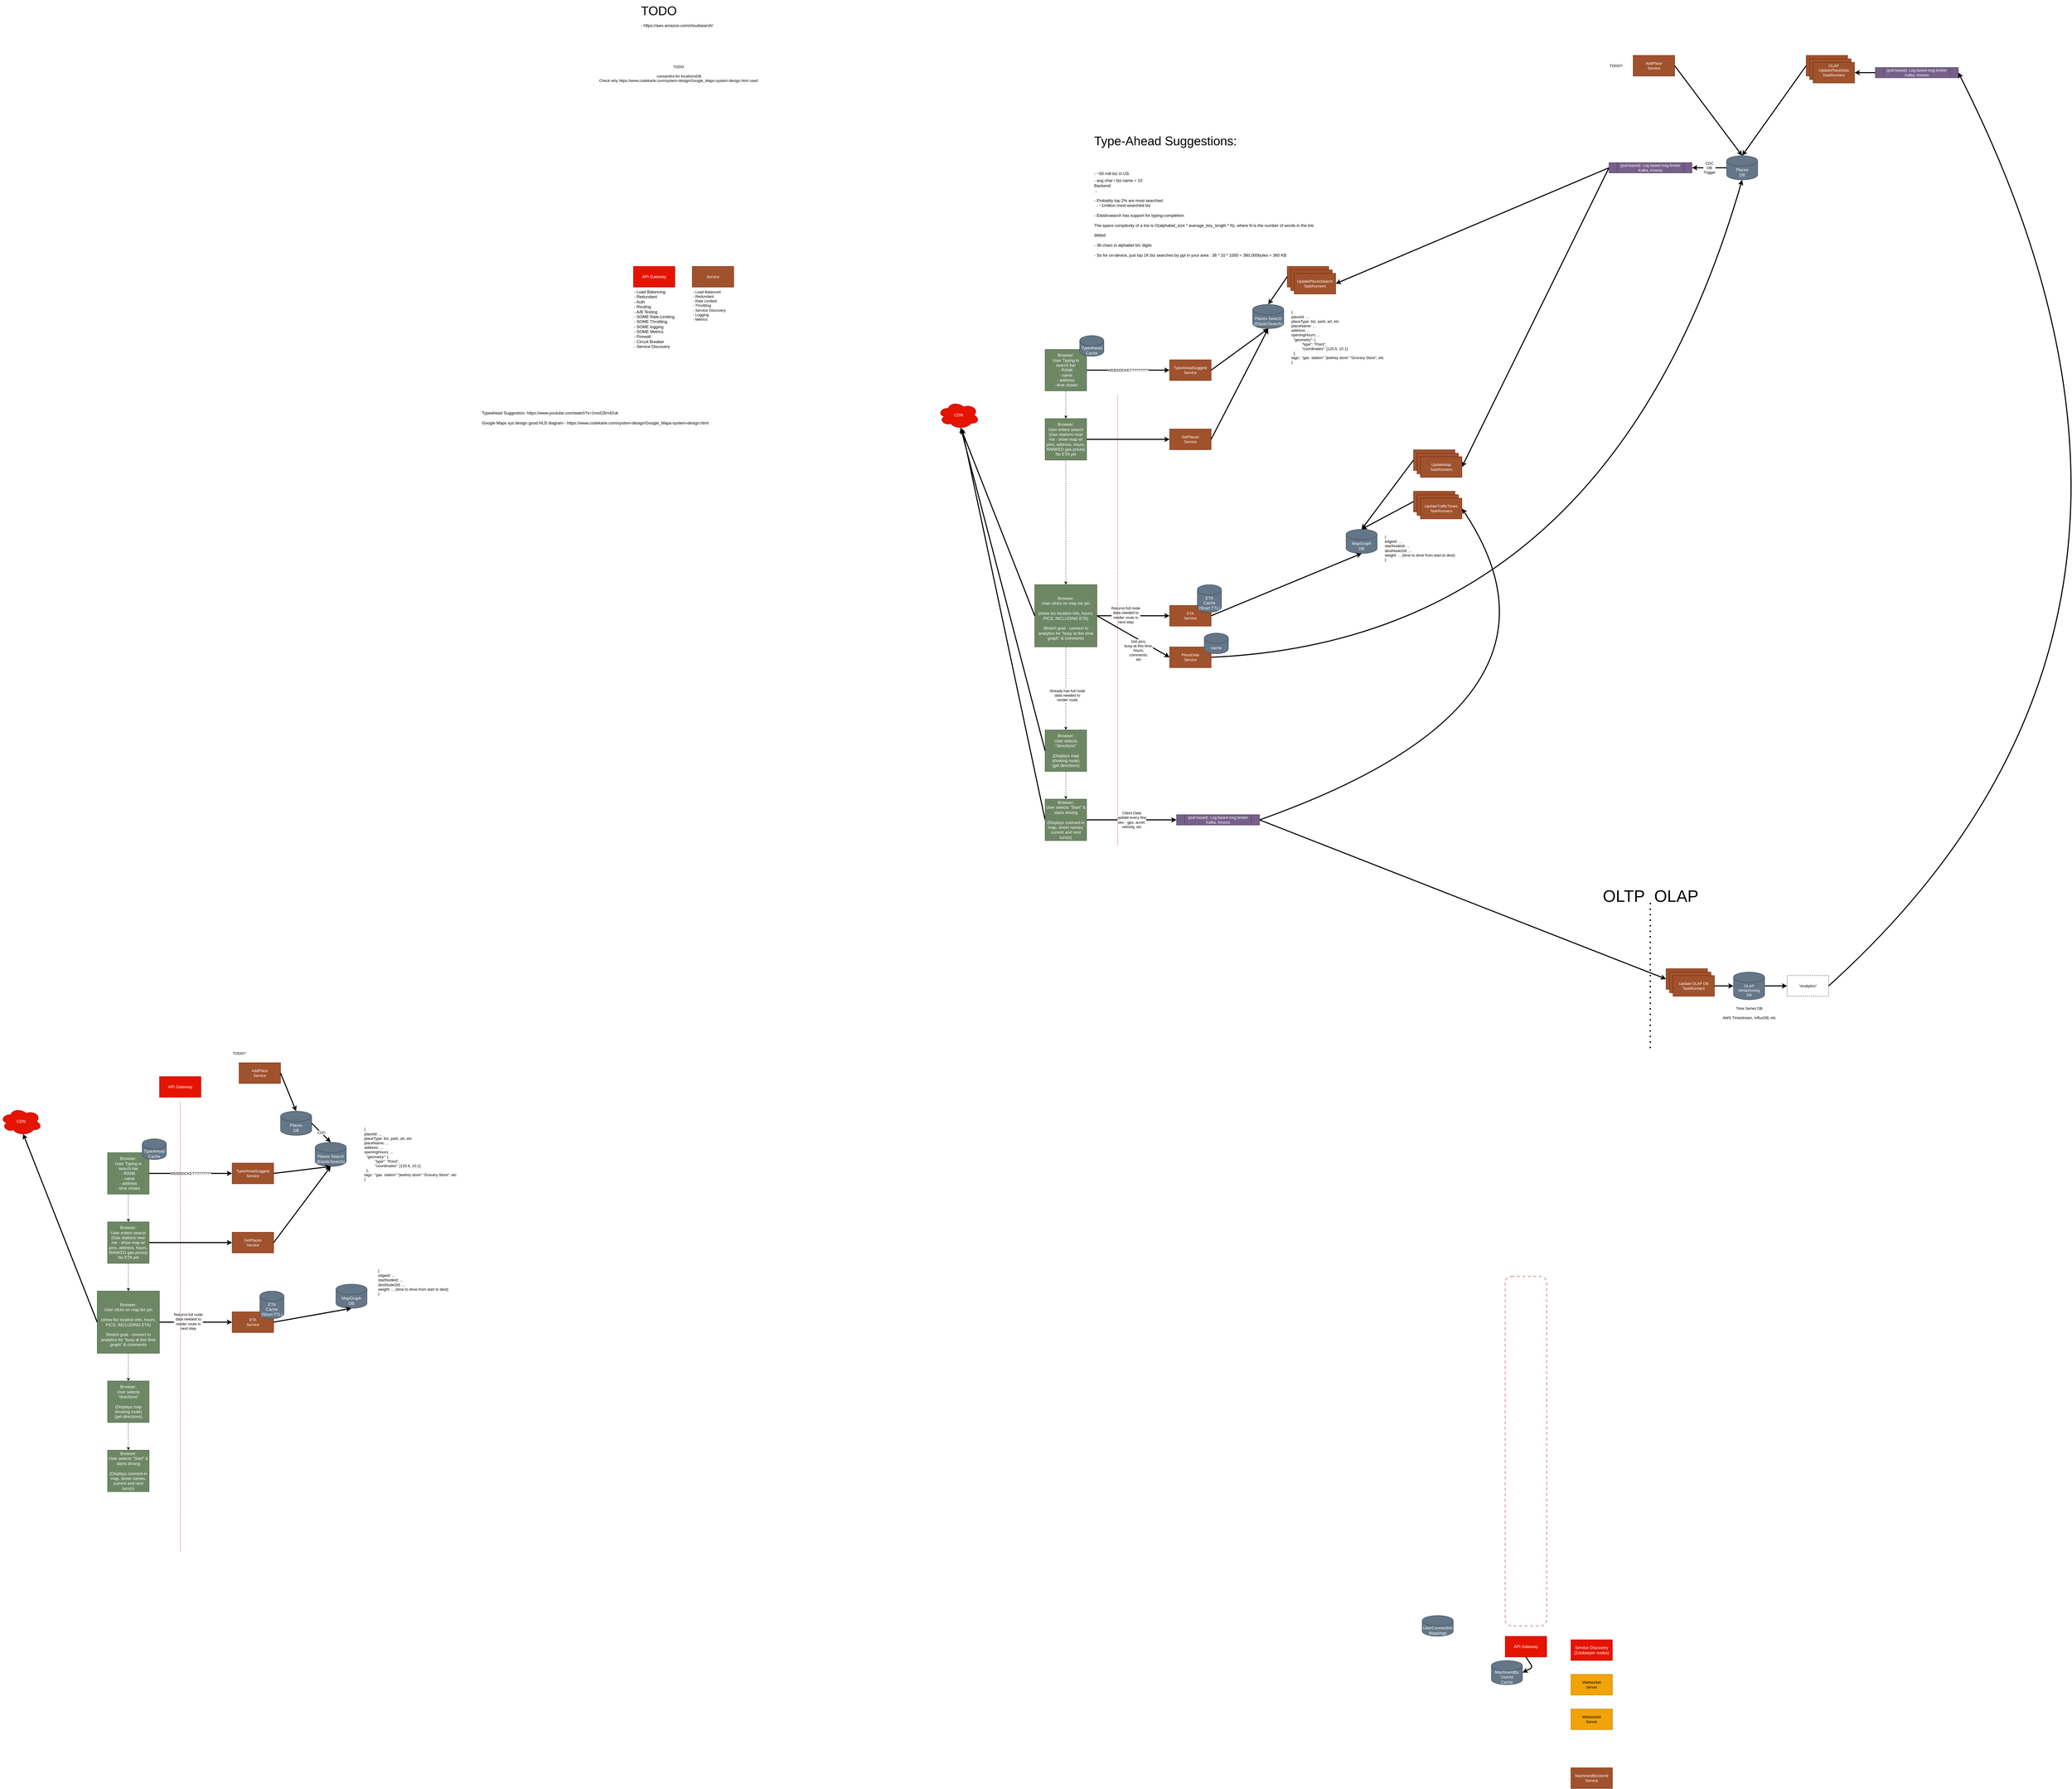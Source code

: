 <mxfile version="22.1.11" type="github">
  <diagram name="Page-1" id="2I9EhMeUA_te9yX8Prx0">
    <mxGraphModel dx="5351" dy="2114" grid="1" gridSize="10" guides="1" tooltips="1" connect="1" arrows="1" fold="1" page="1" pageScale="1" pageWidth="850" pageHeight="1100" math="0" shadow="0">
      <root>
        <mxCell id="0" />
        <mxCell id="1" parent="0" />
        <mxCell id="7P7Zeam2r1IZ2mJIhG_Y-3" value="" style="edgeStyle=orthogonalEdgeStyle;rounded=0;orthogonalLoop=1;jettySize=auto;html=1;dashed=1;" parent="1" source="7P7Zeam2r1IZ2mJIhG_Y-1" target="7P7Zeam2r1IZ2mJIhG_Y-2" edge="1">
          <mxGeometry relative="1" as="geometry" />
        </mxCell>
        <mxCell id="7P7Zeam2r1IZ2mJIhG_Y-43" value="WEBSOCKET????????" style="edgeStyle=none;shape=connector;curved=1;rounded=1;orthogonalLoop=1;jettySize=auto;html=1;exitX=1;exitY=0.5;exitDx=0;exitDy=0;entryX=0;entryY=0.5;entryDx=0;entryDy=0;labelBackgroundColor=default;strokeColor=default;strokeWidth=3;align=center;verticalAlign=middle;fontFamily=Helvetica;fontSize=11;fontColor=default;endArrow=classic;" parent="1" source="7P7Zeam2r1IZ2mJIhG_Y-1" target="7P7Zeam2r1IZ2mJIhG_Y-42" edge="1">
          <mxGeometry relative="1" as="geometry" />
        </mxCell>
        <mxCell id="7P7Zeam2r1IZ2mJIhG_Y-1" value="Browser:&lt;br&gt;User Typing in&lt;br&gt;&lt;div&gt;search bar&lt;br&gt;&lt;/div&gt;&lt;div&gt;- RANK&lt;br&gt;- name&lt;br&gt;- address&lt;br&gt;- time closes&lt;br&gt;&lt;/div&gt;" style="whiteSpace=wrap;html=1;aspect=fixed;fillColor=#6d8764;fontColor=#ffffff;strokeColor=#3A5431;" parent="1" vertex="1">
          <mxGeometry x="360" y="70" width="120" height="120" as="geometry" />
        </mxCell>
        <mxCell id="7P7Zeam2r1IZ2mJIhG_Y-9" value="" style="edgeStyle=orthogonalEdgeStyle;rounded=0;orthogonalLoop=1;jettySize=auto;html=1;dashed=1;" parent="1" source="7P7Zeam2r1IZ2mJIhG_Y-2" target="7P7Zeam2r1IZ2mJIhG_Y-8" edge="1">
          <mxGeometry relative="1" as="geometry" />
        </mxCell>
        <mxCell id="7P7Zeam2r1IZ2mJIhG_Y-46" style="edgeStyle=none;shape=connector;curved=1;rounded=1;orthogonalLoop=1;jettySize=auto;html=1;exitX=1;exitY=0.5;exitDx=0;exitDy=0;entryX=0;entryY=0.5;entryDx=0;entryDy=0;labelBackgroundColor=default;strokeColor=default;strokeWidth=3;align=center;verticalAlign=middle;fontFamily=Helvetica;fontSize=11;fontColor=default;endArrow=classic;" parent="1" source="7P7Zeam2r1IZ2mJIhG_Y-2" target="7P7Zeam2r1IZ2mJIhG_Y-45" edge="1">
          <mxGeometry relative="1" as="geometry" />
        </mxCell>
        <mxCell id="7P7Zeam2r1IZ2mJIhG_Y-2" value="Browser:&lt;br&gt;User enters search (Gas stations near me - show map w/ pins, address, hours, RANKED gas prices)&lt;br&gt;No ETA yet" style="whiteSpace=wrap;html=1;aspect=fixed;fillColor=#6d8764;fontColor=#ffffff;strokeColor=#3A5431;" parent="1" vertex="1">
          <mxGeometry x="360" y="270" width="120" height="120" as="geometry" />
        </mxCell>
        <mxCell id="7P7Zeam2r1IZ2mJIhG_Y-12" value="" style="edgeStyle=orthogonalEdgeStyle;rounded=0;orthogonalLoop=1;jettySize=auto;html=1;dashed=1;" parent="1" source="7P7Zeam2r1IZ2mJIhG_Y-6" target="7P7Zeam2r1IZ2mJIhG_Y-11" edge="1">
          <mxGeometry relative="1" as="geometry" />
        </mxCell>
        <mxCell id="7P7Zeam2r1IZ2mJIhG_Y-6" value="Browser:&lt;br&gt;User selects &quot;directions&quot;&lt;br&gt; &lt;br&gt;(Displays map showing route)&lt;br&gt;(get directions)" style="whiteSpace=wrap;html=1;aspect=fixed;fillColor=#6d8764;fontColor=#ffffff;strokeColor=#3A5431;" parent="1" vertex="1">
          <mxGeometry x="360" y="1170" width="120" height="120" as="geometry" />
        </mxCell>
        <mxCell id="7P7Zeam2r1IZ2mJIhG_Y-10" value="" style="edgeStyle=orthogonalEdgeStyle;rounded=0;orthogonalLoop=1;jettySize=auto;html=1;dashed=1;" parent="1" source="7P7Zeam2r1IZ2mJIhG_Y-8" target="7P7Zeam2r1IZ2mJIhG_Y-6" edge="1">
          <mxGeometry relative="1" as="geometry" />
        </mxCell>
        <mxCell id="iXKo_MBIXvuYCFxhrPrw-88" value="Already has full node&lt;br&gt;data needed to &lt;br&gt;render route" style="edgeLabel;html=1;align=center;verticalAlign=middle;resizable=0;points=[];fontSize=11;fontFamily=Helvetica;fontColor=default;" vertex="1" connectable="0" parent="7P7Zeam2r1IZ2mJIhG_Y-10">
          <mxGeometry x="0.163" y="4" relative="1" as="geometry">
            <mxPoint as="offset" />
          </mxGeometry>
        </mxCell>
        <mxCell id="iXKo_MBIXvuYCFxhrPrw-3" style="orthogonalLoop=1;jettySize=auto;html=1;exitX=1;exitY=0.5;exitDx=0;exitDy=0;strokeWidth=3;" edge="1" parent="1" source="7P7Zeam2r1IZ2mJIhG_Y-8" target="iXKo_MBIXvuYCFxhrPrw-2">
          <mxGeometry relative="1" as="geometry" />
        </mxCell>
        <mxCell id="iXKo_MBIXvuYCFxhrPrw-9" value="Returns full node&lt;br&gt;data needed to &lt;br&gt;render route in&lt;br&gt;next step" style="edgeLabel;html=1;align=center;verticalAlign=middle;resizable=0;points=[];fontSize=11;fontFamily=Helvetica;fontColor=default;" vertex="1" connectable="0" parent="iXKo_MBIXvuYCFxhrPrw-3">
          <mxGeometry x="-0.208" y="2" relative="1" as="geometry">
            <mxPoint as="offset" />
          </mxGeometry>
        </mxCell>
        <mxCell id="iXKo_MBIXvuYCFxhrPrw-59" style="edgeStyle=none;shape=connector;rounded=1;orthogonalLoop=1;jettySize=auto;html=1;exitX=1;exitY=0.5;exitDx=0;exitDy=0;entryX=0;entryY=0.5;entryDx=0;entryDy=0;labelBackgroundColor=default;strokeColor=default;strokeWidth=3;align=center;verticalAlign=middle;fontFamily=Helvetica;fontSize=11;fontColor=default;endArrow=classic;" edge="1" parent="1" source="7P7Zeam2r1IZ2mJIhG_Y-8" target="iXKo_MBIXvuYCFxhrPrw-58">
          <mxGeometry relative="1" as="geometry" />
        </mxCell>
        <mxCell id="iXKo_MBIXvuYCFxhrPrw-78" value="Get pics,&lt;br&gt;&lt;div&gt;busy at this time,&lt;/div&gt;&lt;div&gt;hours, &lt;br&gt;comments,&lt;/div&gt;&lt;div&gt;etc&lt;br&gt;&lt;/div&gt;" style="edgeLabel;html=1;align=center;verticalAlign=middle;resizable=0;points=[];fontSize=11;fontFamily=Helvetica;fontColor=default;" vertex="1" connectable="0" parent="iXKo_MBIXvuYCFxhrPrw-59">
          <mxGeometry x="0.015" y="-1" relative="1" as="geometry">
            <mxPoint x="14" y="38" as="offset" />
          </mxGeometry>
        </mxCell>
        <mxCell id="7P7Zeam2r1IZ2mJIhG_Y-8" value="&lt;br&gt;Browser:&lt;br&gt;User clicks on map biz pin &lt;br&gt;&lt;br&gt;(show biz location info, hours, PICS, INCLUDING ETA)&lt;br&gt;&lt;br&gt;Stretch goal - connect to analytics for &quot;busy at this time graph&quot; &amp;amp; comments&lt;br&gt;" style="whiteSpace=wrap;html=1;aspect=fixed;fillColor=#6d8764;fontColor=#ffffff;strokeColor=#3A5431;" parent="1" vertex="1">
          <mxGeometry x="330" y="750" width="180" height="180" as="geometry" />
        </mxCell>
        <mxCell id="iXKo_MBIXvuYCFxhrPrw-90" style="edgeStyle=none;shape=connector;rounded=1;orthogonalLoop=1;jettySize=auto;html=1;exitX=0;exitY=0.5;exitDx=0;exitDy=0;labelBackgroundColor=default;strokeColor=default;strokeWidth=3;align=center;verticalAlign=middle;fontFamily=Helvetica;fontSize=11;fontColor=default;endArrow=classic;" edge="1" parent="1" source="7P7Zeam2r1IZ2mJIhG_Y-11">
          <mxGeometry relative="1" as="geometry">
            <mxPoint x="120" y="300" as="targetPoint" />
          </mxGeometry>
        </mxCell>
        <mxCell id="iXKo_MBIXvuYCFxhrPrw-94" value="Client Data&lt;br&gt;update every few&lt;br&gt;sec - gps, accel,&lt;br&gt;velocity, etc" style="edgeStyle=none;shape=connector;rounded=1;orthogonalLoop=1;jettySize=auto;html=1;exitX=1;exitY=0.5;exitDx=0;exitDy=0;entryX=0;entryY=0.5;entryDx=0;entryDy=0;labelBackgroundColor=default;strokeColor=default;strokeWidth=3;align=center;verticalAlign=middle;fontFamily=Helvetica;fontSize=11;fontColor=default;endArrow=classic;" edge="1" parent="1" source="7P7Zeam2r1IZ2mJIhG_Y-11" target="iXKo_MBIXvuYCFxhrPrw-93">
          <mxGeometry relative="1" as="geometry" />
        </mxCell>
        <mxCell id="7P7Zeam2r1IZ2mJIhG_Y-11" value="Browser:&lt;br&gt;User selects &quot;Start&quot; &amp;amp; starts driving&lt;br&gt; &lt;br&gt;(Displays zoomed-in map, street names, current and next turn(s)" style="whiteSpace=wrap;html=1;aspect=fixed;fillColor=#6d8764;fontColor=#ffffff;strokeColor=#3A5431;" parent="1" vertex="1">
          <mxGeometry x="360" y="1370" width="120" height="120" as="geometry" />
        </mxCell>
        <mxCell id="7P7Zeam2r1IZ2mJIhG_Y-14" value="Typeahead Suggestion- https://www.youtube.com/watch?v=1moO3rn42uk&#xa;&#xa;Google Maps sys design good HLD diagram - https://www.codekarle.com/system-design/Google_Maps-system-design.html&#xa;&#xa;&#xa;&#xa;" style="text;whiteSpace=wrap;" parent="1" vertex="1">
          <mxGeometry x="-1270" y="240" width="760" height="40" as="geometry" />
        </mxCell>
        <mxCell id="7P7Zeam2r1IZ2mJIhG_Y-15" value="&lt;div style=&quot;font-size: 36px;&quot; align=&quot;left&quot;&gt;&lt;font style=&quot;font-size: 36px;&quot;&gt;Type-Ahead Suggestions:&lt;br&gt;&lt;br&gt;&lt;font style=&quot;font-size: 12px;&quot;&gt;- ~50 mill biz in US&lt;/font&gt;&lt;/font&gt;&lt;/div&gt;&lt;div align=&quot;left&quot;&gt;&lt;font style=&quot;font-size: 12px;&quot;&gt;&lt;font style=&quot;font-size: 12px;&quot;&gt;- avg char / biz name = 10&lt;br&gt;Backend:&lt;/font&gt;&lt;/font&gt;&lt;/div&gt;&lt;div align=&quot;left&quot;&gt;&lt;font style=&quot;font-size: 12px;&quot;&gt;&lt;font style=&quot;font-size: 12px;&quot;&gt;...&lt;br&gt;&lt;/font&gt;&lt;/font&gt;&lt;/div&gt;&lt;div align=&quot;left&quot;&gt;&lt;font style=&quot;font-size: 12px;&quot;&gt;&lt;font style=&quot;font-size: 12px;&quot;&gt;&lt;br&gt;&lt;/font&gt;&lt;/font&gt;&lt;/div&gt;&lt;div align=&quot;left&quot;&gt;&lt;font style=&quot;font-size: 12px;&quot;&gt;&lt;font style=&quot;font-size: 12px;&quot;&gt;- Probably top 2% are most searched&lt;/font&gt;&lt;/font&gt;&lt;/div&gt;&lt;div align=&quot;left&quot;&gt;&lt;font style=&quot;font-size: 12px;&quot;&gt;&lt;font style=&quot;font-size: 12px;&quot;&gt;&amp;nbsp; - ~1million most-searched biz&lt;/font&gt;&lt;/font&gt;&lt;/div&gt;&lt;div align=&quot;left&quot;&gt;&lt;font style=&quot;font-size: 12px;&quot;&gt;&lt;font style=&quot;font-size: 12px;&quot;&gt;&lt;br&gt;&lt;/font&gt;&lt;/font&gt;&lt;/div&gt;&lt;div align=&quot;left&quot;&gt;&lt;font style=&quot;font-size: 12px;&quot;&gt;&lt;font style=&quot;font-size: 12px;&quot;&gt;- Elasticsearch has support for typing-completion&lt;br&gt;&lt;/font&gt;&lt;/font&gt;&lt;/div&gt;&lt;div align=&quot;left&quot;&gt;&lt;font style=&quot;font-size: 12px;&quot;&gt;&lt;font style=&quot;font-size: 12px;&quot;&gt;&lt;br&gt;&lt;/font&gt;&lt;/font&gt;&lt;/div&gt;&lt;div align=&quot;left&quot;&gt;&lt;font style=&quot;font-size: 12px;&quot;&gt;&lt;font style=&quot;font-size: 12px;&quot;&gt;The space complexity of a trie is O(alphabet_size * average_key_length * N), where N is the number of words in the trie&lt;br&gt;&lt;/font&gt;&lt;/font&gt;&lt;/div&gt;&lt;div align=&quot;left&quot;&gt;&lt;font style=&quot;font-size: 12px;&quot;&gt;&lt;font style=&quot;font-size: 12px;&quot;&gt;&amp;nbsp; &lt;br&gt;&lt;/font&gt;&lt;/font&gt;&lt;/div&gt;&lt;div align=&quot;left&quot;&gt;&lt;font style=&quot;font-size: 12px;&quot;&gt;dddsd&lt;br&gt;&lt;/font&gt;&lt;/div&gt;&lt;div&gt;&lt;br&gt;&lt;/div&gt;&lt;div&gt;- 36 chars in alphabet b/c digits&lt;/div&gt;&lt;div&gt;&lt;br&gt;&lt;/div&gt;&lt;div&gt;- So for on-device, just top 1K biz searches by ppl in your area : 36 * 10 * 1000 = 360,000bytes = 360 KB&lt;br&gt;&lt;/div&gt;" style="text;html=1;align=left;verticalAlign=middle;resizable=0;points=[];autosize=1;strokeColor=none;fillColor=none;" parent="1" vertex="1">
          <mxGeometry x="500" y="-560" width="670" height="370" as="geometry" />
        </mxCell>
        <mxCell id="7P7Zeam2r1IZ2mJIhG_Y-17" value="TypeAhead&lt;br&gt;Cache" style="shape=cylinder3;whiteSpace=wrap;html=1;boundedLbl=1;backgroundOutline=1;size=15;fillColor=#647687;fontColor=#ffffff;strokeColor=#314354;" parent="1" vertex="1">
          <mxGeometry x="460" y="30" width="70" height="60" as="geometry" />
        </mxCell>
        <mxCell id="7P7Zeam2r1IZ2mJIhG_Y-18" value="&lt;div style=&quot;font-size: 36px;&quot; align=&quot;left&quot;&gt;TODO&lt;/div&gt;&lt;div align=&quot;left&quot;&gt;&lt;br&gt;&lt;/div&gt;&lt;div align=&quot;left&quot;&gt;- https://aws.amazon.com/cloudsearch/&lt;br&gt;&lt;/div&gt;" style="text;html=1;align=left;verticalAlign=middle;resizable=0;points=[];autosize=1;strokeColor=none;fillColor=none;" parent="1" vertex="1">
          <mxGeometry x="-810" y="-940" width="240" height="90" as="geometry" />
        </mxCell>
        <mxCell id="7P7Zeam2r1IZ2mJIhG_Y-19" value="CDN" style="ellipse;shape=cloud;whiteSpace=wrap;html=1;fillColor=#e51400;fontColor=#ffffff;strokeColor=#B20000;" parent="1" vertex="1">
          <mxGeometry x="50" y="220" width="120" height="80" as="geometry" />
        </mxCell>
        <mxCell id="7P7Zeam2r1IZ2mJIhG_Y-21" value="API Gateway" style="rounded=0;whiteSpace=wrap;html=1;fillColor=#e51400;fontColor=#ffffff;strokeColor=#B20000;" parent="1" vertex="1">
          <mxGeometry x="1690" y="3790" width="120" height="60" as="geometry" />
        </mxCell>
        <mxCell id="7P7Zeam2r1IZ2mJIhG_Y-23" value="API Gateway" style="rounded=0;whiteSpace=wrap;html=1;fillColor=#e51400;fontColor=#ffffff;strokeColor=#B20000;" parent="1" vertex="1">
          <mxGeometry x="-830" y="-170" width="120" height="60" as="geometry" />
        </mxCell>
        <mxCell id="7P7Zeam2r1IZ2mJIhG_Y-24" value="&lt;div align=&quot;left&quot;&gt;- Load Balancing&lt;/div&gt;&lt;div align=&quot;left&quot;&gt;- Redundant&lt;/div&gt;&lt;div align=&quot;left&quot;&gt;- Auth&lt;/div&gt;&lt;div align=&quot;left&quot;&gt;- Routing&lt;/div&gt;&lt;div align=&quot;left&quot;&gt;- A/B Testing&lt;/div&gt;&lt;div align=&quot;left&quot;&gt;- SOME Rate-Limiting&lt;/div&gt;&lt;div align=&quot;left&quot;&gt;- SOME Throttling&lt;/div&gt;&lt;div align=&quot;left&quot;&gt;- SOME logging&lt;/div&gt;&lt;div align=&quot;left&quot;&gt;- SOME Metrics&lt;/div&gt;&lt;div align=&quot;left&quot;&gt;- Firewall&lt;/div&gt;&lt;div align=&quot;left&quot;&gt;- Circuit Breaker&lt;/div&gt;&lt;div align=&quot;left&quot;&gt;- Service Discovery&lt;br&gt;&lt;/div&gt;&lt;div align=&quot;left&quot;&gt;&lt;br&gt;&lt;/div&gt;" style="text;html=1;align=left;verticalAlign=middle;resizable=0;points=[];autosize=1;strokeColor=none;fillColor=none;" parent="1" vertex="1">
          <mxGeometry x="-830" y="-110" width="140" height="200" as="geometry" />
        </mxCell>
        <mxCell id="7P7Zeam2r1IZ2mJIhG_Y-25" value="" style="endArrow=none;dashed=1;html=1;rounded=0;fillColor=#e51400;strokeColor=#B20000;" parent="1" edge="1">
          <mxGeometry width="50" height="50" relative="1" as="geometry">
            <mxPoint x="570" y="1502.424" as="sourcePoint" />
            <mxPoint x="570" y="200" as="targetPoint" />
          </mxGeometry>
        </mxCell>
        <mxCell id="7P7Zeam2r1IZ2mJIhG_Y-26" value="Places Search&lt;br&gt;(ElasticSearch)" style="shape=cylinder3;whiteSpace=wrap;html=1;boundedLbl=1;backgroundOutline=1;size=15;fillColor=#647687;fontColor=#ffffff;strokeColor=#314354;" parent="1" vertex="1">
          <mxGeometry x="960" y="-60" width="90" height="70" as="geometry" />
        </mxCell>
        <mxCell id="iXKo_MBIXvuYCFxhrPrw-63" value="CDC&lt;br&gt;DB&lt;br&gt;Trigger" style="edgeStyle=none;shape=connector;rounded=1;orthogonalLoop=1;jettySize=auto;html=1;exitX=0;exitY=0.5;exitDx=0;exitDy=0;exitPerimeter=0;entryX=1;entryY=0.5;entryDx=0;entryDy=0;labelBackgroundColor=default;strokeColor=default;strokeWidth=3;align=center;verticalAlign=middle;fontFamily=Helvetica;fontSize=11;fontColor=default;endArrow=classic;" edge="1" parent="1" source="7P7Zeam2r1IZ2mJIhG_Y-27" target="iXKo_MBIXvuYCFxhrPrw-62">
          <mxGeometry relative="1" as="geometry" />
        </mxCell>
        <mxCell id="7P7Zeam2r1IZ2mJIhG_Y-27" value="Places&lt;br&gt;DB&lt;br&gt;" style="shape=cylinder3;whiteSpace=wrap;html=1;boundedLbl=1;backgroundOutline=1;size=15;fillColor=#647687;fontColor=#ffffff;strokeColor=#314354;" parent="1" vertex="1">
          <mxGeometry x="2330" y="-490" width="90" height="70" as="geometry" />
        </mxCell>
        <mxCell id="7P7Zeam2r1IZ2mJIhG_Y-31" value="AddPlace&lt;br&gt;Service" style="rounded=0;whiteSpace=wrap;html=1;fontFamily=Helvetica;fontSize=11;fontColor=#ffffff;fillColor=#a0522d;strokeColor=#6D1F00;" parent="1" vertex="1">
          <mxGeometry x="2060" y="-780" width="120" height="60" as="geometry" />
        </mxCell>
        <mxCell id="7P7Zeam2r1IZ2mJIhG_Y-32" style="edgeStyle=none;shape=connector;curved=1;rounded=1;orthogonalLoop=1;jettySize=auto;html=1;exitX=1;exitY=0.5;exitDx=0;exitDy=0;entryX=0.5;entryY=0;entryDx=0;entryDy=0;entryPerimeter=0;labelBackgroundColor=default;strokeColor=default;strokeWidth=3;align=center;verticalAlign=middle;fontFamily=Helvetica;fontSize=11;fontColor=default;endArrow=classic;" parent="1" source="7P7Zeam2r1IZ2mJIhG_Y-31" target="7P7Zeam2r1IZ2mJIhG_Y-27" edge="1">
          <mxGeometry relative="1" as="geometry" />
        </mxCell>
        <mxCell id="7P7Zeam2r1IZ2mJIhG_Y-33" value="TODO?" style="text;html=1;align=center;verticalAlign=middle;resizable=0;points=[];autosize=1;strokeColor=none;fillColor=none;fontSize=11;fontFamily=Helvetica;fontColor=default;" parent="1" vertex="1">
          <mxGeometry x="1980" y="-765" width="60" height="30" as="geometry" />
        </mxCell>
        <mxCell id="7P7Zeam2r1IZ2mJIhG_Y-34" value="Service" style="rounded=0;whiteSpace=wrap;html=1;fontFamily=Helvetica;fontSize=11;fontColor=#ffffff;fillColor=#a0522d;strokeColor=#6D1F00;" parent="1" vertex="1">
          <mxGeometry x="-660" y="-170" width="120" height="60" as="geometry" />
        </mxCell>
        <mxCell id="7P7Zeam2r1IZ2mJIhG_Y-35" value="&lt;div align=&quot;left&quot;&gt;- Load Balanced&lt;/div&gt;&lt;div align=&quot;left&quot;&gt;- Redundant&lt;br&gt;&lt;/div&gt;&lt;div align=&quot;left&quot;&gt;- Rate Limited&lt;/div&gt;&lt;div align=&quot;left&quot;&gt;- Throttling&lt;/div&gt;&lt;div align=&quot;left&quot;&gt;- Service Discovery&lt;/div&gt;&lt;div align=&quot;left&quot;&gt;- Logging&lt;/div&gt;&lt;div align=&quot;left&quot;&gt;- Metrics&lt;/div&gt;&lt;div align=&quot;left&quot;&gt;&lt;br&gt;&lt;/div&gt;" style="text;html=1;align=left;verticalAlign=middle;resizable=0;points=[];autosize=1;strokeColor=none;fillColor=none;fontSize=11;fontFamily=Helvetica;fontColor=default;" parent="1" vertex="1">
          <mxGeometry x="-660" y="-110" width="120" height="120" as="geometry" />
        </mxCell>
        <mxCell id="7P7Zeam2r1IZ2mJIhG_Y-36" value="&lt;div align=&quot;left&quot;&gt;{&lt;/div&gt;&lt;div align=&quot;left&quot;&gt;placeId: ...&lt;/div&gt;&lt;div align=&quot;left&quot;&gt;placeType: biz, park, art, etc&lt;br&gt;&lt;/div&gt;&lt;div align=&quot;left&quot;&gt;placeName: ...&lt;/div&gt;&lt;div align=&quot;left&quot;&gt;address: ...&lt;/div&gt;&lt;div align=&quot;left&quot;&gt;openingHours: ...&lt;/div&gt;&lt;div align=&quot;left&quot;&gt;&amp;nbsp; &quot;geometry&quot;: {&lt;br&gt;&amp;nbsp;&amp;nbsp;&lt;span style=&quot;white-space: pre;&quot;&gt;&#x9;&lt;/span&gt;&amp;nbsp; &quot;type&quot;: &quot;Point&quot;,&lt;br&gt;&lt;span style=&quot;white-space: pre;&quot;&gt;&#x9;&lt;/span&gt;&amp;nbsp; &quot;coordinates&quot;: [125.6, 10.1]&lt;br&gt;&amp;nbsp; },&lt;/div&gt;&lt;div align=&quot;left&quot;&gt;tags:: &quot;gas&amp;nbsp; station&quot; &quot;jewlrey store&quot; &quot;Grocery Store&quot;, etc&lt;/div&gt;&lt;div align=&quot;left&quot;&gt;}&lt;br&gt;&lt;/div&gt;" style="text;html=1;align=left;verticalAlign=middle;resizable=0;points=[];autosize=1;strokeColor=none;fillColor=none;fontSize=11;fontFamily=Helvetica;fontColor=default;" parent="1" vertex="1">
          <mxGeometry x="1070" y="-50" width="310" height="170" as="geometry" />
        </mxCell>
        <mxCell id="7P7Zeam2r1IZ2mJIhG_Y-42" value="TypeAheadSuggest&lt;br&gt;Service" style="rounded=0;whiteSpace=wrap;html=1;fontFamily=Helvetica;fontSize=11;fontColor=#ffffff;fillColor=#a0522d;strokeColor=#6D1F00;" parent="1" vertex="1">
          <mxGeometry x="720" y="100" width="120" height="60" as="geometry" />
        </mxCell>
        <mxCell id="7P7Zeam2r1IZ2mJIhG_Y-45" value="GetPlaces&lt;br&gt;Service" style="rounded=0;whiteSpace=wrap;html=1;fontFamily=Helvetica;fontSize=11;fontColor=#ffffff;fillColor=#a0522d;strokeColor=#6D1F00;" parent="1" vertex="1">
          <mxGeometry x="720" y="300" width="120" height="60" as="geometry" />
        </mxCell>
        <mxCell id="iXKo_MBIXvuYCFxhrPrw-1" style="orthogonalLoop=1;jettySize=auto;html=1;exitX=0;exitY=0.5;exitDx=0;exitDy=0;entryX=0.55;entryY=0.95;entryDx=0;entryDy=0;entryPerimeter=0;strokeWidth=3;" edge="1" parent="1" source="7P7Zeam2r1IZ2mJIhG_Y-8" target="7P7Zeam2r1IZ2mJIhG_Y-19">
          <mxGeometry relative="1" as="geometry" />
        </mxCell>
        <mxCell id="iXKo_MBIXvuYCFxhrPrw-2" value="ETA&lt;br&gt;Service" style="rounded=0;whiteSpace=wrap;html=1;fontFamily=Helvetica;fontSize=11;fontColor=#ffffff;fillColor=#a0522d;strokeColor=#6D1F00;" vertex="1" parent="1">
          <mxGeometry x="720" y="810" width="120" height="60" as="geometry" />
        </mxCell>
        <mxCell id="iXKo_MBIXvuYCFxhrPrw-4" value="ETA&lt;br&gt;Cache&lt;br&gt;(Short TTL)" style="shape=cylinder3;whiteSpace=wrap;html=1;boundedLbl=1;backgroundOutline=1;size=15;fillColor=#647687;fontColor=#ffffff;strokeColor=#314354;" vertex="1" parent="1">
          <mxGeometry x="800" y="750" width="70" height="80" as="geometry" />
        </mxCell>
        <mxCell id="iXKo_MBIXvuYCFxhrPrw-5" value="MapGraph&lt;br&gt;DB" style="shape=cylinder3;whiteSpace=wrap;html=1;boundedLbl=1;backgroundOutline=1;size=15;fillColor=#647687;fontColor=#ffffff;strokeColor=#314354;" vertex="1" parent="1">
          <mxGeometry x="1230" y="590" width="90" height="70" as="geometry" />
        </mxCell>
        <mxCell id="iXKo_MBIXvuYCFxhrPrw-6" style="edgeStyle=none;shape=connector;rounded=1;orthogonalLoop=1;jettySize=auto;html=1;exitX=1;exitY=0.5;exitDx=0;exitDy=0;entryX=0.5;entryY=1;entryDx=0;entryDy=0;entryPerimeter=0;labelBackgroundColor=default;strokeColor=default;strokeWidth=3;align=center;verticalAlign=middle;fontFamily=Helvetica;fontSize=11;fontColor=default;endArrow=classic;" edge="1" parent="1" source="iXKo_MBIXvuYCFxhrPrw-2" target="iXKo_MBIXvuYCFxhrPrw-5">
          <mxGeometry relative="1" as="geometry" />
        </mxCell>
        <mxCell id="iXKo_MBIXvuYCFxhrPrw-7" value="&lt;div align=&quot;left&quot;&gt;{&lt;/div&gt;&lt;div align=&quot;left&quot;&gt;edgeId: ...&lt;/div&gt;&lt;div align=&quot;left&quot;&gt;startNodeId: ...&lt;/div&gt;&lt;div align=&quot;left&quot;&gt;destNode2Id: ...&lt;/div&gt;&lt;div align=&quot;left&quot;&gt;weight: ... (time to drive from start to dest)&lt;br&gt;&lt;/div&gt;&lt;div align=&quot;left&quot;&gt;}&lt;br&gt;&lt;/div&gt;" style="text;html=1;align=left;verticalAlign=middle;resizable=0;points=[];autosize=1;strokeColor=none;fillColor=none;fontSize=11;fontFamily=Helvetica;fontColor=default;" vertex="1" parent="1">
          <mxGeometry x="1340" y="600" width="240" height="90" as="geometry" />
        </mxCell>
        <mxCell id="iXKo_MBIXvuYCFxhrPrw-8" value="&lt;div&gt;TODO&lt;/div&gt;&lt;div&gt;&lt;br&gt;&lt;/div&gt;&lt;div&gt;&amp;nbsp;cassandra for locationsDB&lt;br&gt;Check why https://www.codekarle.com/system-design/Google_Maps-system-design.html used &lt;/div&gt;" style="text;html=1;align=center;verticalAlign=middle;resizable=0;points=[];autosize=1;strokeColor=none;fillColor=none;fontSize=11;fontFamily=Helvetica;fontColor=default;" vertex="1" parent="1">
          <mxGeometry x="-950" y="-762" width="500" height="70" as="geometry" />
        </mxCell>
        <mxCell id="iXKo_MBIXvuYCFxhrPrw-10" value="" style="edgeStyle=orthogonalEdgeStyle;rounded=0;orthogonalLoop=1;jettySize=auto;html=1;dashed=1;" edge="1" source="iXKo_MBIXvuYCFxhrPrw-12" target="iXKo_MBIXvuYCFxhrPrw-15" parent="1">
          <mxGeometry relative="1" as="geometry" />
        </mxCell>
        <mxCell id="iXKo_MBIXvuYCFxhrPrw-11" value="WEBSOCKET????????" style="edgeStyle=none;shape=connector;curved=1;rounded=1;orthogonalLoop=1;jettySize=auto;html=1;exitX=1;exitY=0.5;exitDx=0;exitDy=0;entryX=0;entryY=0.5;entryDx=0;entryDy=0;labelBackgroundColor=default;strokeColor=default;strokeWidth=3;align=center;verticalAlign=middle;fontFamily=Helvetica;fontSize=11;fontColor=default;endArrow=classic;" edge="1" source="iXKo_MBIXvuYCFxhrPrw-12" target="iXKo_MBIXvuYCFxhrPrw-35" parent="1">
          <mxGeometry relative="1" as="geometry" />
        </mxCell>
        <mxCell id="iXKo_MBIXvuYCFxhrPrw-12" value="Browser:&lt;br&gt;User Typing in&lt;br&gt;&lt;div&gt;search bar&lt;br&gt;&lt;/div&gt;&lt;div&gt;- RANK&lt;br&gt;- name&lt;br&gt;- address&lt;br&gt;- time closes&lt;br&gt;&lt;/div&gt;" style="whiteSpace=wrap;html=1;aspect=fixed;fillColor=#6d8764;fontColor=#ffffff;strokeColor=#3A5431;" vertex="1" parent="1">
          <mxGeometry x="-2350" y="2392" width="120" height="120" as="geometry" />
        </mxCell>
        <mxCell id="iXKo_MBIXvuYCFxhrPrw-13" value="" style="edgeStyle=orthogonalEdgeStyle;rounded=0;orthogonalLoop=1;jettySize=auto;html=1;dashed=1;" edge="1" source="iXKo_MBIXvuYCFxhrPrw-15" target="iXKo_MBIXvuYCFxhrPrw-21" parent="1">
          <mxGeometry relative="1" as="geometry" />
        </mxCell>
        <mxCell id="iXKo_MBIXvuYCFxhrPrw-14" style="edgeStyle=none;shape=connector;curved=1;rounded=1;orthogonalLoop=1;jettySize=auto;html=1;exitX=1;exitY=0.5;exitDx=0;exitDy=0;entryX=0;entryY=0.5;entryDx=0;entryDy=0;labelBackgroundColor=default;strokeColor=default;strokeWidth=3;align=center;verticalAlign=middle;fontFamily=Helvetica;fontSize=11;fontColor=default;endArrow=classic;" edge="1" source="iXKo_MBIXvuYCFxhrPrw-15" target="iXKo_MBIXvuYCFxhrPrw-37" parent="1">
          <mxGeometry relative="1" as="geometry" />
        </mxCell>
        <mxCell id="iXKo_MBIXvuYCFxhrPrw-15" value="Browser:&lt;br&gt;User enters search (Gas stations near me - show map w/ pins, address, hours, RANKED gas prices)&lt;br&gt;No ETA yet" style="whiteSpace=wrap;html=1;aspect=fixed;fillColor=#6d8764;fontColor=#ffffff;strokeColor=#3A5431;" vertex="1" parent="1">
          <mxGeometry x="-2350" y="2592" width="120" height="120" as="geometry" />
        </mxCell>
        <mxCell id="iXKo_MBIXvuYCFxhrPrw-16" value="" style="edgeStyle=orthogonalEdgeStyle;rounded=0;orthogonalLoop=1;jettySize=auto;html=1;dashed=1;" edge="1" source="iXKo_MBIXvuYCFxhrPrw-17" target="iXKo_MBIXvuYCFxhrPrw-22" parent="1">
          <mxGeometry relative="1" as="geometry" />
        </mxCell>
        <mxCell id="iXKo_MBIXvuYCFxhrPrw-17" value="Browser:&lt;br&gt;User selects &quot;directions&quot;&lt;br&gt; &lt;br&gt;(Displays map showing route)&lt;br&gt;(get directions)" style="whiteSpace=wrap;html=1;aspect=fixed;fillColor=#6d8764;fontColor=#ffffff;strokeColor=#3A5431;" vertex="1" parent="1">
          <mxGeometry x="-2350" y="3052" width="120" height="120" as="geometry" />
        </mxCell>
        <mxCell id="iXKo_MBIXvuYCFxhrPrw-18" value="" style="edgeStyle=orthogonalEdgeStyle;rounded=0;orthogonalLoop=1;jettySize=auto;html=1;dashed=1;" edge="1" source="iXKo_MBIXvuYCFxhrPrw-21" target="iXKo_MBIXvuYCFxhrPrw-17" parent="1">
          <mxGeometry relative="1" as="geometry" />
        </mxCell>
        <mxCell id="iXKo_MBIXvuYCFxhrPrw-19" style="orthogonalLoop=1;jettySize=auto;html=1;exitX=1;exitY=0.5;exitDx=0;exitDy=0;strokeWidth=3;" edge="1" source="iXKo_MBIXvuYCFxhrPrw-21" target="iXKo_MBIXvuYCFxhrPrw-40" parent="1">
          <mxGeometry relative="1" as="geometry" />
        </mxCell>
        <mxCell id="iXKo_MBIXvuYCFxhrPrw-20" value="Returns full node&lt;br&gt;data needed to &lt;br&gt;render route in&lt;br&gt;next step" style="edgeLabel;html=1;align=center;verticalAlign=middle;resizable=0;points=[];fontSize=11;fontFamily=Helvetica;fontColor=default;" vertex="1" connectable="0" parent="iXKo_MBIXvuYCFxhrPrw-19">
          <mxGeometry x="-0.208" y="2" relative="1" as="geometry">
            <mxPoint as="offset" />
          </mxGeometry>
        </mxCell>
        <mxCell id="iXKo_MBIXvuYCFxhrPrw-21" value="&lt;br&gt;Browser:&lt;br&gt;User clicks on map biz pin &lt;br&gt;&lt;br&gt;(show biz location info, hours, PICS, INCLUDING ETA)&lt;br&gt;&lt;br&gt;Stretch goal - connect to analytics for &quot;busy at this time graph&quot; &amp;amp; comments&lt;br&gt;" style="whiteSpace=wrap;html=1;aspect=fixed;fillColor=#6d8764;fontColor=#ffffff;strokeColor=#3A5431;" vertex="1" parent="1">
          <mxGeometry x="-2380" y="2792" width="180" height="180" as="geometry" />
        </mxCell>
        <mxCell id="iXKo_MBIXvuYCFxhrPrw-22" value="Browser:&lt;br&gt;User selects &quot;Start&quot; &amp;amp; starts driving&lt;br&gt; &lt;br&gt;(Displays zoomed-in map, street names, current and next turn(s)" style="whiteSpace=wrap;html=1;aspect=fixed;fillColor=#6d8764;fontColor=#ffffff;strokeColor=#3A5431;" vertex="1" parent="1">
          <mxGeometry x="-2350" y="3252" width="120" height="120" as="geometry" />
        </mxCell>
        <mxCell id="iXKo_MBIXvuYCFxhrPrw-23" value="TypeAhead&lt;br&gt;Cache" style="shape=cylinder3;whiteSpace=wrap;html=1;boundedLbl=1;backgroundOutline=1;size=15;fillColor=#647687;fontColor=#ffffff;strokeColor=#314354;" vertex="1" parent="1">
          <mxGeometry x="-2250" y="2352" width="70" height="60" as="geometry" />
        </mxCell>
        <mxCell id="iXKo_MBIXvuYCFxhrPrw-24" value="CDN" style="ellipse;shape=cloud;whiteSpace=wrap;html=1;fillColor=#e51400;fontColor=#ffffff;strokeColor=#B20000;" vertex="1" parent="1">
          <mxGeometry x="-2660" y="2262" width="120" height="80" as="geometry" />
        </mxCell>
        <mxCell id="iXKo_MBIXvuYCFxhrPrw-25" value="API Gateway" style="rounded=0;whiteSpace=wrap;html=1;fillColor=#e51400;fontColor=#ffffff;strokeColor=#B20000;" vertex="1" parent="1">
          <mxGeometry x="-2200" y="2172" width="120" height="60" as="geometry" />
        </mxCell>
        <mxCell id="iXKo_MBIXvuYCFxhrPrw-26" value="" style="endArrow=none;dashed=1;html=1;rounded=0;fillColor=#e51400;strokeColor=#B20000;" edge="1" parent="1">
          <mxGeometry width="50" height="50" relative="1" as="geometry">
            <mxPoint x="-2140" y="3544.424" as="sourcePoint" />
            <mxPoint x="-2140" y="2242" as="targetPoint" />
          </mxGeometry>
        </mxCell>
        <mxCell id="iXKo_MBIXvuYCFxhrPrw-27" value="Places Search&lt;br&gt;(ElasticSearch)" style="shape=cylinder3;whiteSpace=wrap;html=1;boundedLbl=1;backgroundOutline=1;size=15;fillColor=#647687;fontColor=#ffffff;strokeColor=#314354;" vertex="1" parent="1">
          <mxGeometry x="-1750" y="2362" width="90" height="70" as="geometry" />
        </mxCell>
        <mxCell id="iXKo_MBIXvuYCFxhrPrw-28" value="Places&lt;br&gt;DB&lt;br&gt;" style="shape=cylinder3;whiteSpace=wrap;html=1;boundedLbl=1;backgroundOutline=1;size=15;fillColor=#647687;fontColor=#ffffff;strokeColor=#314354;" vertex="1" parent="1">
          <mxGeometry x="-1850" y="2272" width="90" height="70" as="geometry" />
        </mxCell>
        <mxCell id="iXKo_MBIXvuYCFxhrPrw-29" style="edgeStyle=none;shape=connector;curved=1;rounded=1;orthogonalLoop=1;jettySize=auto;html=1;exitX=1;exitY=0.5;exitDx=0;exitDy=0;exitPerimeter=0;entryX=0.5;entryY=0;entryDx=0;entryDy=0;entryPerimeter=0;labelBackgroundColor=default;strokeColor=default;strokeWidth=3;align=center;verticalAlign=middle;fontFamily=Helvetica;fontSize=11;fontColor=default;endArrow=classic;" edge="1" source="iXKo_MBIXvuYCFxhrPrw-28" target="iXKo_MBIXvuYCFxhrPrw-27" parent="1">
          <mxGeometry relative="1" as="geometry" />
        </mxCell>
        <mxCell id="iXKo_MBIXvuYCFxhrPrw-30" value="CDC" style="edgeLabel;html=1;align=center;verticalAlign=middle;resizable=0;points=[];fontSize=11;fontFamily=Helvetica;fontColor=default;" vertex="1" connectable="0" parent="iXKo_MBIXvuYCFxhrPrw-29">
          <mxGeometry x="-0.008" y="1" relative="1" as="geometry">
            <mxPoint as="offset" />
          </mxGeometry>
        </mxCell>
        <mxCell id="iXKo_MBIXvuYCFxhrPrw-31" value="AddPlace&lt;br&gt;Service" style="rounded=0;whiteSpace=wrap;html=1;fontFamily=Helvetica;fontSize=11;fontColor=#ffffff;fillColor=#a0522d;strokeColor=#6D1F00;" vertex="1" parent="1">
          <mxGeometry x="-1970" y="2132" width="120" height="60" as="geometry" />
        </mxCell>
        <mxCell id="iXKo_MBIXvuYCFxhrPrw-32" style="edgeStyle=none;shape=connector;curved=1;rounded=1;orthogonalLoop=1;jettySize=auto;html=1;exitX=1;exitY=0.5;exitDx=0;exitDy=0;entryX=0.5;entryY=0;entryDx=0;entryDy=0;entryPerimeter=0;labelBackgroundColor=default;strokeColor=default;strokeWidth=3;align=center;verticalAlign=middle;fontFamily=Helvetica;fontSize=11;fontColor=default;endArrow=classic;" edge="1" source="iXKo_MBIXvuYCFxhrPrw-31" target="iXKo_MBIXvuYCFxhrPrw-28" parent="1">
          <mxGeometry relative="1" as="geometry" />
        </mxCell>
        <mxCell id="iXKo_MBIXvuYCFxhrPrw-33" value="TODO?" style="text;html=1;align=center;verticalAlign=middle;resizable=0;points=[];autosize=1;strokeColor=none;fillColor=none;fontSize=11;fontFamily=Helvetica;fontColor=default;" vertex="1" parent="1">
          <mxGeometry x="-2000" y="2090" width="60" height="30" as="geometry" />
        </mxCell>
        <mxCell id="iXKo_MBIXvuYCFxhrPrw-34" value="&lt;div align=&quot;left&quot;&gt;{&lt;/div&gt;&lt;div align=&quot;left&quot;&gt;placeId: ...&lt;/div&gt;&lt;div align=&quot;left&quot;&gt;placeType: biz, park, art, etc&lt;br&gt;&lt;/div&gt;&lt;div align=&quot;left&quot;&gt;placeName: ...&lt;/div&gt;&lt;div align=&quot;left&quot;&gt;address: ...&lt;/div&gt;&lt;div align=&quot;left&quot;&gt;openingHours: ...&lt;/div&gt;&lt;div align=&quot;left&quot;&gt;&amp;nbsp; &quot;geometry&quot;: {&lt;br&gt;&amp;nbsp;&amp;nbsp;&lt;span style=&quot;white-space: pre;&quot;&gt;&#x9;&lt;/span&gt;&amp;nbsp; &quot;type&quot;: &quot;Point&quot;,&lt;br&gt;&lt;span style=&quot;white-space: pre;&quot;&gt;&#x9;&lt;/span&gt;&amp;nbsp; &quot;coordinates&quot;: [125.6, 10.1]&lt;br&gt;&amp;nbsp; },&lt;/div&gt;&lt;div align=&quot;left&quot;&gt;tags:: &quot;gas&amp;nbsp; station&quot; &quot;jewlrey store&quot; &quot;Grocery Store&quot;, etc&lt;/div&gt;&lt;div align=&quot;left&quot;&gt;}&lt;br&gt;&lt;/div&gt;" style="text;html=1;align=left;verticalAlign=middle;resizable=0;points=[];autosize=1;strokeColor=none;fillColor=none;fontSize=11;fontFamily=Helvetica;fontColor=default;" vertex="1" parent="1">
          <mxGeometry x="-1610" y="2312" width="310" height="170" as="geometry" />
        </mxCell>
        <mxCell id="iXKo_MBIXvuYCFxhrPrw-35" value="TypeAheadSuggest&lt;br&gt;Service" style="rounded=0;whiteSpace=wrap;html=1;fontFamily=Helvetica;fontSize=11;fontColor=#ffffff;fillColor=#a0522d;strokeColor=#6D1F00;" vertex="1" parent="1">
          <mxGeometry x="-1990" y="2422" width="120" height="60" as="geometry" />
        </mxCell>
        <mxCell id="iXKo_MBIXvuYCFxhrPrw-36" style="edgeStyle=none;shape=connector;curved=1;rounded=1;orthogonalLoop=1;jettySize=auto;html=1;exitX=1;exitY=0.5;exitDx=0;exitDy=0;entryX=0.5;entryY=1;entryDx=0;entryDy=0;entryPerimeter=0;labelBackgroundColor=default;strokeColor=default;strokeWidth=3;align=center;verticalAlign=middle;fontFamily=Helvetica;fontSize=11;fontColor=default;endArrow=classic;" edge="1" source="iXKo_MBIXvuYCFxhrPrw-35" target="iXKo_MBIXvuYCFxhrPrw-27" parent="1">
          <mxGeometry relative="1" as="geometry" />
        </mxCell>
        <mxCell id="iXKo_MBIXvuYCFxhrPrw-37" value="GetPlaces&lt;br&gt;Service" style="rounded=0;whiteSpace=wrap;html=1;fontFamily=Helvetica;fontSize=11;fontColor=#ffffff;fillColor=#a0522d;strokeColor=#6D1F00;" vertex="1" parent="1">
          <mxGeometry x="-1990" y="2622" width="120" height="60" as="geometry" />
        </mxCell>
        <mxCell id="iXKo_MBIXvuYCFxhrPrw-38" style="edgeStyle=none;shape=connector;curved=1;rounded=1;orthogonalLoop=1;jettySize=auto;html=1;exitX=1;exitY=0.5;exitDx=0;exitDy=0;entryX=0.5;entryY=1;entryDx=0;entryDy=0;entryPerimeter=0;labelBackgroundColor=default;strokeColor=default;strokeWidth=3;align=center;verticalAlign=middle;fontFamily=Helvetica;fontSize=11;fontColor=default;endArrow=classic;" edge="1" source="iXKo_MBIXvuYCFxhrPrw-37" target="iXKo_MBIXvuYCFxhrPrw-27" parent="1">
          <mxGeometry relative="1" as="geometry" />
        </mxCell>
        <mxCell id="iXKo_MBIXvuYCFxhrPrw-39" style="orthogonalLoop=1;jettySize=auto;html=1;exitX=0;exitY=0.5;exitDx=0;exitDy=0;entryX=0.55;entryY=0.95;entryDx=0;entryDy=0;entryPerimeter=0;strokeWidth=3;" edge="1" source="iXKo_MBIXvuYCFxhrPrw-21" target="iXKo_MBIXvuYCFxhrPrw-24" parent="1">
          <mxGeometry relative="1" as="geometry" />
        </mxCell>
        <mxCell id="iXKo_MBIXvuYCFxhrPrw-40" value="ETA&lt;br&gt;Service" style="rounded=0;whiteSpace=wrap;html=1;fontFamily=Helvetica;fontSize=11;fontColor=#ffffff;fillColor=#a0522d;strokeColor=#6D1F00;" vertex="1" parent="1">
          <mxGeometry x="-1990" y="2852" width="120" height="60" as="geometry" />
        </mxCell>
        <mxCell id="iXKo_MBIXvuYCFxhrPrw-41" value="ETA&lt;br&gt;Cache&lt;br&gt;(Short TTL)" style="shape=cylinder3;whiteSpace=wrap;html=1;boundedLbl=1;backgroundOutline=1;size=15;fillColor=#647687;fontColor=#ffffff;strokeColor=#314354;" vertex="1" parent="1">
          <mxGeometry x="-1910" y="2792" width="70" height="80" as="geometry" />
        </mxCell>
        <mxCell id="iXKo_MBIXvuYCFxhrPrw-42" value="MapGraph&lt;br&gt;DB" style="shape=cylinder3;whiteSpace=wrap;html=1;boundedLbl=1;backgroundOutline=1;size=15;fillColor=#647687;fontColor=#ffffff;strokeColor=#314354;" vertex="1" parent="1">
          <mxGeometry x="-1690" y="2772" width="90" height="70" as="geometry" />
        </mxCell>
        <mxCell id="iXKo_MBIXvuYCFxhrPrw-43" style="edgeStyle=none;shape=connector;rounded=1;orthogonalLoop=1;jettySize=auto;html=1;exitX=1;exitY=0.5;exitDx=0;exitDy=0;entryX=0.5;entryY=1;entryDx=0;entryDy=0;entryPerimeter=0;labelBackgroundColor=default;strokeColor=default;strokeWidth=3;align=center;verticalAlign=middle;fontFamily=Helvetica;fontSize=11;fontColor=default;endArrow=classic;" edge="1" source="iXKo_MBIXvuYCFxhrPrw-40" target="iXKo_MBIXvuYCFxhrPrw-42" parent="1">
          <mxGeometry relative="1" as="geometry" />
        </mxCell>
        <mxCell id="iXKo_MBIXvuYCFxhrPrw-44" value="&lt;div align=&quot;left&quot;&gt;{&lt;/div&gt;&lt;div align=&quot;left&quot;&gt;edgeId: ...&lt;/div&gt;&lt;div align=&quot;left&quot;&gt;startNodeId: ...&lt;/div&gt;&lt;div align=&quot;left&quot;&gt;destNode2Id: ...&lt;/div&gt;&lt;div align=&quot;left&quot;&gt;weight: ... (time to drive from start to dest)&lt;br&gt;&lt;/div&gt;&lt;div align=&quot;left&quot;&gt;}&lt;br&gt;&lt;/div&gt;" style="text;html=1;align=left;verticalAlign=middle;resizable=0;points=[];autosize=1;strokeColor=none;fillColor=none;fontSize=11;fontFamily=Helvetica;fontColor=default;" vertex="1" parent="1">
          <mxGeometry x="-1570" y="2722" width="240" height="90" as="geometry" />
        </mxCell>
        <mxCell id="iXKo_MBIXvuYCFxhrPrw-45" value="" style="rounded=1;whiteSpace=wrap;html=1;fontFamily=Helvetica;fontSize=11;fontColor=#ffffff;fillColor=none;dashed=1;dashPattern=8 8;strokeColor=#B20000;" vertex="1" parent="1">
          <mxGeometry x="1690" y="2750" width="120" height="1010" as="geometry" />
        </mxCell>
        <mxCell id="iXKo_MBIXvuYCFxhrPrw-46" value="MachineIdBy&lt;br&gt;UserId&lt;br&gt;Cache" style="shape=cylinder3;whiteSpace=wrap;html=1;boundedLbl=1;backgroundOutline=1;size=15;fillColor=#647687;fontColor=#ffffff;strokeColor=#314354;" vertex="1" parent="1">
          <mxGeometry x="1650" y="3860" width="90" height="70" as="geometry" />
        </mxCell>
        <mxCell id="iXKo_MBIXvuYCFxhrPrw-47" style="edgeStyle=none;shape=connector;rounded=1;orthogonalLoop=1;jettySize=auto;html=1;exitX=0.5;exitY=1;exitDx=0;exitDy=0;entryX=1;entryY=0.5;entryDx=0;entryDy=0;entryPerimeter=0;labelBackgroundColor=default;strokeColor=default;strokeWidth=3;align=center;verticalAlign=middle;fontFamily=Helvetica;fontSize=11;fontColor=default;endArrow=classic;" edge="1" parent="1" source="7P7Zeam2r1IZ2mJIhG_Y-21" target="iXKo_MBIXvuYCFxhrPrw-46">
          <mxGeometry relative="1" as="geometry">
            <Array as="points">
              <mxPoint x="1770" y="3880" />
            </Array>
          </mxGeometry>
        </mxCell>
        <mxCell id="iXKo_MBIXvuYCFxhrPrw-48" value="Service Discovery&lt;br&gt;(Zookeeper nodes)" style="whiteSpace=wrap;html=1;fillColor=#e51400;strokeColor=#B20000;fontColor=#ffffff;" vertex="1" parent="1">
          <mxGeometry x="1880" y="3800" width="120" height="60" as="geometry" />
        </mxCell>
        <mxCell id="iXKo_MBIXvuYCFxhrPrw-49" value="Websocket&lt;br&gt;Server" style="rounded=0;whiteSpace=wrap;html=1;fontFamily=Helvetica;fontSize=11;fontColor=#000000;fillColor=#f0a30a;strokeColor=#BD7000;" vertex="1" parent="1">
          <mxGeometry x="1880" y="3900" width="120" height="60" as="geometry" />
        </mxCell>
        <mxCell id="iXKo_MBIXvuYCFxhrPrw-50" value="UserConnection&lt;br&gt;Mappings" style="shape=cylinder3;whiteSpace=wrap;html=1;boundedLbl=1;backgroundOutline=1;size=15;fillColor=#647687;fontColor=#ffffff;strokeColor=#314354;" vertex="1" parent="1">
          <mxGeometry x="1450" y="3730" width="90" height="60" as="geometry" />
        </mxCell>
        <mxCell id="iXKo_MBIXvuYCFxhrPrw-51" value="Websocket&lt;br&gt;Server" style="rounded=0;whiteSpace=wrap;html=1;fontFamily=Helvetica;fontSize=11;fontColor=#000000;fillColor=#f0a30a;strokeColor=#BD7000;" vertex="1" parent="1">
          <mxGeometry x="1880" y="4000" width="120" height="60" as="geometry" />
        </mxCell>
        <mxCell id="iXKo_MBIXvuYCFxhrPrw-53" value="MachineIdByUserId&lt;br&gt;Service" style="rounded=0;whiteSpace=wrap;html=1;fontFamily=Helvetica;fontSize=11;fontColor=#ffffff;fillColor=#a0522d;strokeColor=#6D1F00;" vertex="1" parent="1">
          <mxGeometry x="1880" y="4170" width="120" height="60" as="geometry" />
        </mxCell>
        <mxCell id="iXKo_MBIXvuYCFxhrPrw-54" value="" style="rounded=0;whiteSpace=wrap;html=1;fontFamily=Helvetica;fontSize=11;fontColor=#ffffff;fillColor=#a0522d;strokeColor=#6D1F00;" vertex="1" parent="1">
          <mxGeometry x="1425" y="480" width="120" height="60" as="geometry" />
        </mxCell>
        <mxCell id="iXKo_MBIXvuYCFxhrPrw-55" style="edgeStyle=none;shape=connector;rounded=1;orthogonalLoop=1;jettySize=auto;html=1;exitX=0;exitY=0.5;exitDx=0;exitDy=0;entryX=0.5;entryY=0;entryDx=0;entryDy=0;entryPerimeter=0;labelBackgroundColor=default;strokeColor=default;strokeWidth=3;align=center;verticalAlign=middle;fontFamily=Helvetica;fontSize=11;fontColor=default;endArrow=classic;" edge="1" parent="1" source="iXKo_MBIXvuYCFxhrPrw-54" target="iXKo_MBIXvuYCFxhrPrw-5">
          <mxGeometry relative="1" as="geometry" />
        </mxCell>
        <mxCell id="iXKo_MBIXvuYCFxhrPrw-56" value="" style="rounded=0;whiteSpace=wrap;html=1;fontFamily=Helvetica;fontSize=11;fontColor=#ffffff;fillColor=#a0522d;strokeColor=#6D1F00;" vertex="1" parent="1">
          <mxGeometry x="1425" y="360" width="120" height="60" as="geometry" />
        </mxCell>
        <mxCell id="iXKo_MBIXvuYCFxhrPrw-57" style="edgeStyle=none;shape=connector;rounded=1;orthogonalLoop=1;jettySize=auto;html=1;exitX=0;exitY=0.5;exitDx=0;exitDy=0;entryX=0.5;entryY=0;entryDx=0;entryDy=0;entryPerimeter=0;labelBackgroundColor=default;strokeColor=default;strokeWidth=3;align=center;verticalAlign=middle;fontFamily=Helvetica;fontSize=11;fontColor=default;endArrow=classic;" edge="1" parent="1" source="iXKo_MBIXvuYCFxhrPrw-56" target="iXKo_MBIXvuYCFxhrPrw-5">
          <mxGeometry relative="1" as="geometry" />
        </mxCell>
        <mxCell id="iXKo_MBIXvuYCFxhrPrw-58" value="PlaceData&lt;br&gt;Service" style="rounded=0;whiteSpace=wrap;html=1;fontFamily=Helvetica;fontSize=11;fontColor=#ffffff;fillColor=#a0522d;strokeColor=#6D1F00;" vertex="1" parent="1">
          <mxGeometry x="720" y="930" width="120" height="60" as="geometry" />
        </mxCell>
        <mxCell id="iXKo_MBIXvuYCFxhrPrw-69" style="edgeStyle=none;shape=connector;rounded=1;orthogonalLoop=1;jettySize=auto;html=1;exitX=0;exitY=0.5;exitDx=0;exitDy=0;entryX=1;entryY=0.5;entryDx=0;entryDy=0;labelBackgroundColor=default;strokeColor=default;strokeWidth=3;align=center;verticalAlign=middle;fontFamily=Helvetica;fontSize=11;fontColor=default;endArrow=classic;" edge="1" parent="1" source="iXKo_MBIXvuYCFxhrPrw-62" target="iXKo_MBIXvuYCFxhrPrw-67">
          <mxGeometry relative="1" as="geometry" />
        </mxCell>
        <mxCell id="iXKo_MBIXvuYCFxhrPrw-74" style="edgeStyle=none;shape=connector;rounded=1;orthogonalLoop=1;jettySize=auto;html=1;exitX=0;exitY=0.5;exitDx=0;exitDy=0;entryX=1;entryY=0.5;entryDx=0;entryDy=0;labelBackgroundColor=default;strokeColor=default;strokeWidth=3;align=center;verticalAlign=middle;fontFamily=Helvetica;fontSize=11;fontColor=default;endArrow=classic;" edge="1" parent="1" source="iXKo_MBIXvuYCFxhrPrw-62" target="iXKo_MBIXvuYCFxhrPrw-73">
          <mxGeometry relative="1" as="geometry" />
        </mxCell>
        <mxCell id="iXKo_MBIXvuYCFxhrPrw-62" value="(pull-based)&amp;nbsp; Log based msg broker&lt;br&gt;Kafka, Kinesis" style="shape=process;whiteSpace=wrap;html=1;backgroundOutline=1;fontFamily=Helvetica;fontSize=11;fontColor=#ffffff;fillColor=#76608a;strokeColor=#432D57;" vertex="1" parent="1">
          <mxGeometry x="1990" y="-470" width="240" height="30" as="geometry" />
        </mxCell>
        <mxCell id="iXKo_MBIXvuYCFxhrPrw-65" value="" style="rounded=0;whiteSpace=wrap;html=1;fontFamily=Helvetica;fontSize=11;fontColor=#ffffff;fillColor=#a0522d;strokeColor=#6D1F00;" vertex="1" parent="1">
          <mxGeometry x="1060" y="-170" width="120" height="60" as="geometry" />
        </mxCell>
        <mxCell id="iXKo_MBIXvuYCFxhrPrw-66" value="" style="rounded=0;whiteSpace=wrap;html=1;fontFamily=Helvetica;fontSize=11;fontColor=#ffffff;fillColor=#a0522d;strokeColor=#6D1F00;" vertex="1" parent="1">
          <mxGeometry x="1070" y="-160" width="120" height="60" as="geometry" />
        </mxCell>
        <mxCell id="iXKo_MBIXvuYCFxhrPrw-67" value="UpdatePlacesSearch&lt;br&gt;TaskRunners" style="rounded=0;whiteSpace=wrap;html=1;fontFamily=Helvetica;fontSize=11;fontColor=#ffffff;fillColor=#a0522d;strokeColor=#6D1F00;" vertex="1" parent="1">
          <mxGeometry x="1080" y="-150" width="120" height="60" as="geometry" />
        </mxCell>
        <mxCell id="iXKo_MBIXvuYCFxhrPrw-68" style="edgeStyle=none;shape=connector;rounded=1;orthogonalLoop=1;jettySize=auto;html=1;exitX=0;exitY=0.5;exitDx=0;exitDy=0;entryX=0.5;entryY=0;entryDx=0;entryDy=0;entryPerimeter=0;labelBackgroundColor=default;strokeColor=default;strokeWidth=3;align=center;verticalAlign=middle;fontFamily=Helvetica;fontSize=11;fontColor=default;endArrow=classic;" edge="1" parent="1" source="iXKo_MBIXvuYCFxhrPrw-65" target="7P7Zeam2r1IZ2mJIhG_Y-26">
          <mxGeometry relative="1" as="geometry" />
        </mxCell>
        <mxCell id="iXKo_MBIXvuYCFxhrPrw-70" value="" style="rounded=0;whiteSpace=wrap;html=1;fontFamily=Helvetica;fontSize=11;fontColor=#ffffff;fillColor=#a0522d;strokeColor=#6D1F00;" vertex="1" parent="1">
          <mxGeometry x="1435" y="490" width="120" height="60" as="geometry" />
        </mxCell>
        <mxCell id="iXKo_MBIXvuYCFxhrPrw-71" value="UpdateTrafficTimes&lt;br&gt;TaskRunners" style="rounded=0;whiteSpace=wrap;html=1;fontFamily=Helvetica;fontSize=11;fontColor=#ffffff;fillColor=#a0522d;strokeColor=#6D1F00;" vertex="1" parent="1">
          <mxGeometry x="1445" y="500" width="120" height="60" as="geometry" />
        </mxCell>
        <mxCell id="iXKo_MBIXvuYCFxhrPrw-72" value="" style="rounded=0;whiteSpace=wrap;html=1;fontFamily=Helvetica;fontSize=11;fontColor=#ffffff;fillColor=#a0522d;strokeColor=#6D1F00;" vertex="1" parent="1">
          <mxGeometry x="1435" y="370" width="120" height="60" as="geometry" />
        </mxCell>
        <mxCell id="iXKo_MBIXvuYCFxhrPrw-73" value="UpdateMap&lt;br&gt;TaskRunners" style="rounded=0;whiteSpace=wrap;html=1;fontFamily=Helvetica;fontSize=11;fontColor=#ffffff;fillColor=#a0522d;strokeColor=#6D1F00;" vertex="1" parent="1">
          <mxGeometry x="1445" y="380" width="120" height="60" as="geometry" />
        </mxCell>
        <mxCell id="iXKo_MBIXvuYCFxhrPrw-75" style="edgeStyle=none;shape=connector;rounded=1;orthogonalLoop=1;jettySize=auto;html=1;exitX=1;exitY=0.5;exitDx=0;exitDy=0;entryX=0.5;entryY=1;entryDx=0;entryDy=0;entryPerimeter=0;labelBackgroundColor=default;strokeColor=default;strokeWidth=3;align=center;verticalAlign=middle;fontFamily=Helvetica;fontSize=11;fontColor=default;endArrow=classic;" edge="1" parent="1" source="7P7Zeam2r1IZ2mJIhG_Y-42" target="7P7Zeam2r1IZ2mJIhG_Y-26">
          <mxGeometry relative="1" as="geometry" />
        </mxCell>
        <mxCell id="iXKo_MBIXvuYCFxhrPrw-76" style="edgeStyle=none;shape=connector;rounded=1;orthogonalLoop=1;jettySize=auto;html=1;exitX=1;exitY=0.5;exitDx=0;exitDy=0;entryX=0.5;entryY=1;entryDx=0;entryDy=0;entryPerimeter=0;labelBackgroundColor=default;strokeColor=default;strokeWidth=3;align=center;verticalAlign=middle;fontFamily=Helvetica;fontSize=11;fontColor=default;endArrow=classic;" edge="1" parent="1" source="7P7Zeam2r1IZ2mJIhG_Y-45" target="7P7Zeam2r1IZ2mJIhG_Y-26">
          <mxGeometry relative="1" as="geometry" />
        </mxCell>
        <mxCell id="iXKo_MBIXvuYCFxhrPrw-77" style="shape=connector;orthogonalLoop=1;jettySize=auto;html=1;exitX=1;exitY=0.5;exitDx=0;exitDy=0;entryX=0.5;entryY=1;entryDx=0;entryDy=0;entryPerimeter=0;labelBackgroundColor=default;strokeColor=default;strokeWidth=3;align=center;verticalAlign=middle;fontFamily=Helvetica;fontSize=11;fontColor=default;endArrow=classic;curved=1;" edge="1" parent="1" source="iXKo_MBIXvuYCFxhrPrw-58" target="7P7Zeam2r1IZ2mJIhG_Y-27">
          <mxGeometry relative="1" as="geometry">
            <Array as="points">
              <mxPoint x="1990" y="910" />
            </Array>
          </mxGeometry>
        </mxCell>
        <mxCell id="iXKo_MBIXvuYCFxhrPrw-79" value="" style="rounded=0;whiteSpace=wrap;html=1;fontFamily=Helvetica;fontSize=11;fontColor=#ffffff;fillColor=#a0522d;strokeColor=#6D1F00;" vertex="1" parent="1">
          <mxGeometry x="2560" y="-780" width="120" height="60" as="geometry" />
        </mxCell>
        <mxCell id="iXKo_MBIXvuYCFxhrPrw-80" style="edgeStyle=none;shape=connector;rounded=1;orthogonalLoop=1;jettySize=auto;html=1;exitX=0;exitY=0.5;exitDx=0;exitDy=0;entryX=0.5;entryY=0;entryDx=0;entryDy=0;entryPerimeter=0;labelBackgroundColor=default;strokeColor=default;strokeWidth=3;align=center;verticalAlign=middle;fontFamily=Helvetica;fontSize=11;fontColor=default;endArrow=classic;" edge="1" parent="1" source="iXKo_MBIXvuYCFxhrPrw-79" target="7P7Zeam2r1IZ2mJIhG_Y-27">
          <mxGeometry relative="1" as="geometry" />
        </mxCell>
        <mxCell id="iXKo_MBIXvuYCFxhrPrw-81" value="" style="rounded=0;whiteSpace=wrap;html=1;fontFamily=Helvetica;fontSize=11;fontColor=#ffffff;fillColor=#a0522d;strokeColor=#6D1F00;" vertex="1" parent="1">
          <mxGeometry x="2570" y="-770" width="120" height="60" as="geometry" />
        </mxCell>
        <mxCell id="iXKo_MBIXvuYCFxhrPrw-82" value="&#xa;OLAP UpdatePlaceData&lt;br&gt;TaskRunners&#xa;&#xa;" style="rounded=0;whiteSpace=wrap;html=1;fontFamily=Helvetica;fontSize=11;fontColor=#ffffff;fillColor=#a0522d;strokeColor=#6D1F00;" vertex="1" parent="1">
          <mxGeometry x="2580" y="-760" width="120" height="60" as="geometry" />
        </mxCell>
        <mxCell id="iXKo_MBIXvuYCFxhrPrw-85" style="edgeStyle=none;shape=connector;rounded=1;orthogonalLoop=1;jettySize=auto;html=1;exitX=0;exitY=0.5;exitDx=0;exitDy=0;entryX=1;entryY=0.5;entryDx=0;entryDy=0;labelBackgroundColor=default;strokeColor=default;strokeWidth=3;align=center;verticalAlign=middle;fontFamily=Helvetica;fontSize=11;fontColor=default;endArrow=classic;" edge="1" parent="1" source="iXKo_MBIXvuYCFxhrPrw-84" target="iXKo_MBIXvuYCFxhrPrw-82">
          <mxGeometry relative="1" as="geometry" />
        </mxCell>
        <mxCell id="iXKo_MBIXvuYCFxhrPrw-84" value="(pull-based)&amp;nbsp; Log based msg broker&lt;br&gt;Kafka, Kinesis" style="shape=process;whiteSpace=wrap;html=1;backgroundOutline=1;fontFamily=Helvetica;fontSize=11;fontColor=#ffffff;fillColor=#76608a;strokeColor=#432D57;" vertex="1" parent="1">
          <mxGeometry x="2760" y="-745" width="240" height="30" as="geometry" />
        </mxCell>
        <mxCell id="iXKo_MBIXvuYCFxhrPrw-87" value="cache" style="shape=cylinder3;whiteSpace=wrap;html=1;boundedLbl=1;backgroundOutline=1;size=15;fillColor=#647687;fontColor=#ffffff;strokeColor=#314354;" vertex="1" parent="1">
          <mxGeometry x="820" y="890" width="70" height="60" as="geometry" />
        </mxCell>
        <mxCell id="iXKo_MBIXvuYCFxhrPrw-89" style="edgeStyle=none;shape=connector;rounded=1;orthogonalLoop=1;jettySize=auto;html=1;exitX=0;exitY=0.5;exitDx=0;exitDy=0;entryX=0.55;entryY=0.95;entryDx=0;entryDy=0;entryPerimeter=0;labelBackgroundColor=default;strokeColor=default;strokeWidth=3;align=center;verticalAlign=middle;fontFamily=Helvetica;fontSize=11;fontColor=default;endArrow=classic;" edge="1" parent="1" source="7P7Zeam2r1IZ2mJIhG_Y-6" target="7P7Zeam2r1IZ2mJIhG_Y-19">
          <mxGeometry relative="1" as="geometry" />
        </mxCell>
        <mxCell id="iXKo_MBIXvuYCFxhrPrw-98" style="edgeStyle=none;shape=connector;orthogonalLoop=1;jettySize=auto;html=1;exitX=1;exitY=0.5;exitDx=0;exitDy=0;entryX=1;entryY=0.5;entryDx=0;entryDy=0;labelBackgroundColor=default;strokeColor=default;strokeWidth=3;align=center;verticalAlign=middle;fontFamily=Helvetica;fontSize=11;fontColor=default;endArrow=classic;curved=1;" edge="1" parent="1" source="iXKo_MBIXvuYCFxhrPrw-93" target="iXKo_MBIXvuYCFxhrPrw-71">
          <mxGeometry relative="1" as="geometry">
            <Array as="points">
              <mxPoint x="1940" y="1090" />
            </Array>
          </mxGeometry>
        </mxCell>
        <mxCell id="iXKo_MBIXvuYCFxhrPrw-103" style="edgeStyle=none;shape=connector;curved=1;rounded=1;orthogonalLoop=1;jettySize=auto;html=1;exitX=1;exitY=0.5;exitDx=0;exitDy=0;entryX=0;entryY=0.5;entryDx=0;entryDy=0;labelBackgroundColor=default;strokeColor=default;strokeWidth=3;align=center;verticalAlign=middle;fontFamily=Helvetica;fontSize=11;fontColor=default;endArrow=classic;" edge="1" parent="1" source="iXKo_MBIXvuYCFxhrPrw-93" target="iXKo_MBIXvuYCFxhrPrw-100">
          <mxGeometry relative="1" as="geometry" />
        </mxCell>
        <mxCell id="iXKo_MBIXvuYCFxhrPrw-93" value="(pull-based)&amp;nbsp; Log based msg broker&lt;br&gt;Kafka, Kinesis" style="shape=process;whiteSpace=wrap;html=1;backgroundOutline=1;fontFamily=Helvetica;fontSize=11;fontColor=#ffffff;fillColor=#76608a;strokeColor=#432D57;" vertex="1" parent="1">
          <mxGeometry x="740" y="1415" width="240" height="30" as="geometry" />
        </mxCell>
        <mxCell id="iXKo_MBIXvuYCFxhrPrw-100" value="" style="rounded=0;whiteSpace=wrap;html=1;fontFamily=Helvetica;fontSize=11;fontColor=#ffffff;fillColor=#a0522d;strokeColor=#6D1F00;" vertex="1" parent="1">
          <mxGeometry x="2155" y="1860" width="120" height="60" as="geometry" />
        </mxCell>
        <mxCell id="iXKo_MBIXvuYCFxhrPrw-101" value="" style="rounded=0;whiteSpace=wrap;html=1;fontFamily=Helvetica;fontSize=11;fontColor=#ffffff;fillColor=#a0522d;strokeColor=#6D1F00;" vertex="1" parent="1">
          <mxGeometry x="2165" y="1870" width="120" height="60" as="geometry" />
        </mxCell>
        <mxCell id="iXKo_MBIXvuYCFxhrPrw-105" value="" style="edgeStyle=none;shape=connector;curved=1;rounded=1;orthogonalLoop=1;jettySize=auto;html=1;labelBackgroundColor=default;strokeColor=default;strokeWidth=3;align=center;verticalAlign=middle;fontFamily=Helvetica;fontSize=11;fontColor=default;endArrow=classic;" edge="1" parent="1" source="iXKo_MBIXvuYCFxhrPrw-102" target="iXKo_MBIXvuYCFxhrPrw-104">
          <mxGeometry relative="1" as="geometry" />
        </mxCell>
        <mxCell id="iXKo_MBIXvuYCFxhrPrw-102" value="Update OLAP DB&lt;br&gt;TaskRunners" style="rounded=0;whiteSpace=wrap;html=1;fontFamily=Helvetica;fontSize=11;fontColor=#ffffff;fillColor=#a0522d;strokeColor=#6D1F00;" vertex="1" parent="1">
          <mxGeometry x="2175" y="1880" width="120" height="60" as="geometry" />
        </mxCell>
        <mxCell id="iXKo_MBIXvuYCFxhrPrw-111" value="" style="edgeStyle=none;shape=connector;curved=1;rounded=1;orthogonalLoop=1;jettySize=auto;html=1;labelBackgroundColor=default;strokeColor=default;strokeWidth=3;align=center;verticalAlign=middle;fontFamily=Helvetica;fontSize=11;fontColor=default;endArrow=classic;" edge="1" parent="1" source="iXKo_MBIXvuYCFxhrPrw-104" target="iXKo_MBIXvuYCFxhrPrw-110">
          <mxGeometry relative="1" as="geometry" />
        </mxCell>
        <mxCell id="iXKo_MBIXvuYCFxhrPrw-104" value="OLAP&lt;br&gt;WhileDriving&lt;br&gt;DB" style="shape=cylinder3;whiteSpace=wrap;html=1;boundedLbl=1;backgroundOutline=1;size=15;fontFamily=Helvetica;fontSize=11;fontColor=#ffffff;fillColor=#647687;strokeColor=#314354;" vertex="1" parent="1">
          <mxGeometry x="2350" y="1870" width="90" height="80" as="geometry" />
        </mxCell>
        <mxCell id="iXKo_MBIXvuYCFxhrPrw-106" value="" style="endArrow=none;dashed=1;html=1;dashPattern=1 3;strokeWidth=4;rounded=1;labelBackgroundColor=default;strokeColor=default;align=center;verticalAlign=middle;fontFamily=Helvetica;fontSize=11;fontColor=default;shape=connector;edgeStyle=none;curved=1;" edge="1" parent="1">
          <mxGeometry width="50" height="50" relative="1" as="geometry">
            <mxPoint x="2109.41" y="2090" as="sourcePoint" />
            <mxPoint x="2109.41" y="1669" as="targetPoint" />
          </mxGeometry>
        </mxCell>
        <mxCell id="iXKo_MBIXvuYCFxhrPrw-107" value="&lt;font style=&quot;font-size: 48px;&quot;&gt;OLTP&amp;nbsp; OLAP&lt;br&gt;&lt;/font&gt;" style="text;html=1;align=center;verticalAlign=middle;resizable=0;points=[];autosize=1;strokeColor=none;fillColor=none;fontSize=11;fontFamily=Helvetica;fontColor=default;" vertex="1" parent="1">
          <mxGeometry x="1960" y="1615" width="300" height="70" as="geometry" />
        </mxCell>
        <mxCell id="iXKo_MBIXvuYCFxhrPrw-108" value="Time Series DB&lt;br&gt;&lt;br&gt;AWS Timestream, InfluxDB, etc&lt;br&gt;&lt;br&gt;" style="text;html=1;align=center;verticalAlign=middle;resizable=0;points=[];autosize=1;strokeColor=none;fillColor=none;fontSize=11;fontFamily=Helvetica;fontColor=default;" vertex="1" parent="1">
          <mxGeometry x="2300" y="1960" width="190" height="70" as="geometry" />
        </mxCell>
        <mxCell id="iXKo_MBIXvuYCFxhrPrw-112" style="edgeStyle=none;shape=connector;curved=1;rounded=1;orthogonalLoop=1;jettySize=auto;html=1;exitX=1;exitY=0.5;exitDx=0;exitDy=0;entryX=1;entryY=0.5;entryDx=0;entryDy=0;labelBackgroundColor=default;strokeColor=default;strokeWidth=3;align=center;verticalAlign=middle;fontFamily=Helvetica;fontSize=11;fontColor=default;endArrow=classic;" edge="1" parent="1" source="iXKo_MBIXvuYCFxhrPrw-110" target="iXKo_MBIXvuYCFxhrPrw-84">
          <mxGeometry relative="1" as="geometry">
            <Array as="points">
              <mxPoint x="3800" y="850" />
            </Array>
          </mxGeometry>
        </mxCell>
        <mxCell id="iXKo_MBIXvuYCFxhrPrw-110" value="&quot;Analytics&quot;" style="whiteSpace=wrap;html=1;fontSize=11;dashed=1;" vertex="1" parent="1">
          <mxGeometry x="2505" y="1880" width="120" height="60" as="geometry" />
        </mxCell>
      </root>
    </mxGraphModel>
  </diagram>
</mxfile>
